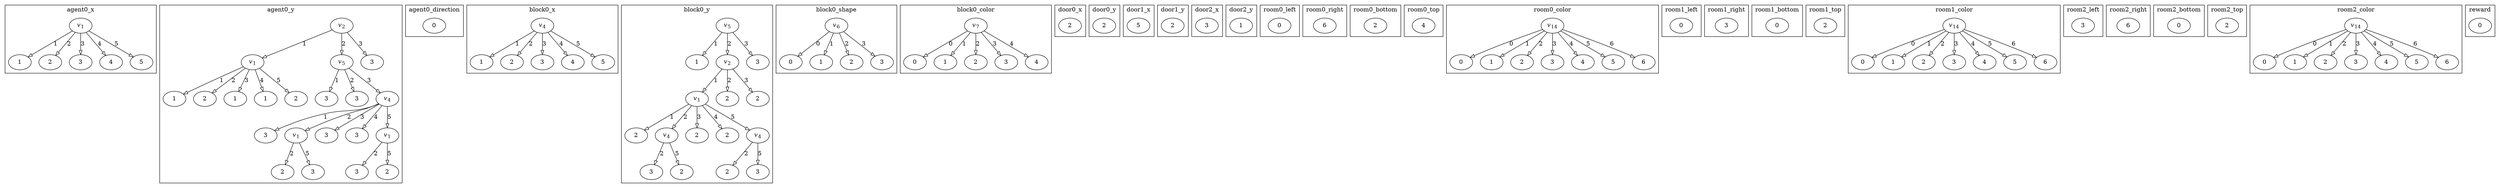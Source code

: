 digraph {
edge [arrowhead=empty]

subgraph cluster_agent0_x {
label="agent0_x"
agent0_x_n0 [label=<<i>v</i><sub>1</sub>>]
agent0_x_n0 -> agent0_x_n1 [label=<1>]
agent0_x_n1 [label="1"]
agent0_x_n0 -> agent0_x_n2 [label=<2>]
agent0_x_n2 [label="2"]
agent0_x_n0 -> agent0_x_n3 [label=<3>]
agent0_x_n3 [label="3"]
agent0_x_n0 -> agent0_x_n4 [label=<4>]
agent0_x_n4 [label="4"]
agent0_x_n0 -> agent0_x_n5 [label=<5>]
agent0_x_n5 [label="5"]
}

subgraph cluster_agent0_y {
label="agent0_y"
agent0_y_n0 [label=<<i>v</i><sub>2</sub>>]
agent0_y_n0 -> agent0_y_n1 [label=<1>]
agent0_y_n1 [label=<<i>v</i><sub>1</sub>>]
agent0_y_n1 -> agent0_y_n2 [label=<1>]
agent0_y_n2 [label="1"]
agent0_y_n1 -> agent0_y_n3 [label=<2>]
agent0_y_n3 [label="2"]
agent0_y_n1 -> agent0_y_n4 [label=<3>]
agent0_y_n4 [label="1"]
agent0_y_n1 -> agent0_y_n5 [label=<4>]
agent0_y_n5 [label="1"]
agent0_y_n1 -> agent0_y_n6 [label=<5>]
agent0_y_n6 [label="2"]
agent0_y_n0 -> agent0_y_n7 [label=<2>]
agent0_y_n7 [label=<<i>v</i><sub>5</sub>>]
agent0_y_n7 -> agent0_y_n8 [label=<1>]
agent0_y_n8 [label="3"]
agent0_y_n7 -> agent0_y_n9 [label=<2>]
agent0_y_n9 [label="3"]
agent0_y_n7 -> agent0_y_n10 [label=<3>]
agent0_y_n10 [label=<<i>v</i><sub>4</sub>>]
agent0_y_n10 -> agent0_y_n11 [label=<1>]
agent0_y_n11 [label="3"]
agent0_y_n10 -> agent0_y_n12 [label=<2>]
agent0_y_n12 [label=<<i>v</i><sub>1</sub>>]
agent0_y_n12 -> agent0_y_n13 [label=<2>]
agent0_y_n13 [label="2"]
agent0_y_n12 -> agent0_y_n14 [label=<5>]
agent0_y_n14 [label="3"]
agent0_y_n10 -> agent0_y_n15 [label=<3>]
agent0_y_n15 [label="3"]
agent0_y_n10 -> agent0_y_n16 [label=<4>]
agent0_y_n16 [label="3"]
agent0_y_n10 -> agent0_y_n17 [label=<5>]
agent0_y_n17 [label=<<i>v</i><sub>1</sub>>]
agent0_y_n17 -> agent0_y_n18 [label=<2>]
agent0_y_n18 [label="3"]
agent0_y_n17 -> agent0_y_n19 [label=<5>]
agent0_y_n19 [label="2"]
agent0_y_n0 -> agent0_y_n20 [label=<3>]
agent0_y_n20 [label="3"]
}

subgraph cluster_agent0_direction {
label="agent0_direction"
agent0_direction_n0 [label="0"]
}

subgraph cluster_block0_x {
label="block0_x"
block0_x_n0 [label=<<i>v</i><sub>4</sub>>]
block0_x_n0 -> block0_x_n1 [label=<1>]
block0_x_n1 [label="1"]
block0_x_n0 -> block0_x_n2 [label=<2>]
block0_x_n2 [label="2"]
block0_x_n0 -> block0_x_n3 [label=<3>]
block0_x_n3 [label="3"]
block0_x_n0 -> block0_x_n4 [label=<4>]
block0_x_n4 [label="4"]
block0_x_n0 -> block0_x_n5 [label=<5>]
block0_x_n5 [label="5"]
}

subgraph cluster_block0_y {
label="block0_y"
block0_y_n0 [label=<<i>v</i><sub>5</sub>>]
block0_y_n0 -> block0_y_n1 [label=<1>]
block0_y_n1 [label="1"]
block0_y_n0 -> block0_y_n2 [label=<2>]
block0_y_n2 [label=<<i>v</i><sub>2</sub>>]
block0_y_n2 -> block0_y_n3 [label=<1>]
block0_y_n3 [label=<<i>v</i><sub>1</sub>>]
block0_y_n3 -> block0_y_n4 [label=<1>]
block0_y_n4 [label="2"]
block0_y_n3 -> block0_y_n5 [label=<2>]
block0_y_n5 [label=<<i>v</i><sub>4</sub>>]
block0_y_n5 -> block0_y_n6 [label=<2>]
block0_y_n6 [label="3"]
block0_y_n5 -> block0_y_n7 [label=<5>]
block0_y_n7 [label="2"]
block0_y_n3 -> block0_y_n8 [label=<3>]
block0_y_n8 [label="2"]
block0_y_n3 -> block0_y_n9 [label=<4>]
block0_y_n9 [label="2"]
block0_y_n3 -> block0_y_n10 [label=<5>]
block0_y_n10 [label=<<i>v</i><sub>4</sub>>]
block0_y_n10 -> block0_y_n11 [label=<2>]
block0_y_n11 [label="2"]
block0_y_n10 -> block0_y_n12 [label=<5>]
block0_y_n12 [label="3"]
block0_y_n2 -> block0_y_n13 [label=<2>]
block0_y_n13 [label="2"]
block0_y_n2 -> block0_y_n14 [label=<3>]
block0_y_n14 [label="2"]
block0_y_n0 -> block0_y_n15 [label=<3>]
block0_y_n15 [label="3"]
}

subgraph cluster_block0_shape {
label="block0_shape"
block0_shape_n0 [label=<<i>v</i><sub>6</sub>>]
block0_shape_n0 -> block0_shape_n1 [label=<0>]
block0_shape_n1 [label="0"]
block0_shape_n0 -> block0_shape_n2 [label=<1>]
block0_shape_n2 [label="1"]
block0_shape_n0 -> block0_shape_n3 [label=<2>]
block0_shape_n3 [label="2"]
block0_shape_n0 -> block0_shape_n4 [label=<3>]
block0_shape_n4 [label="3"]
}

subgraph cluster_block0_color {
label="block0_color"
block0_color_n0 [label=<<i>v</i><sub>7</sub>>]
block0_color_n0 -> block0_color_n1 [label=<0>]
block0_color_n1 [label="0"]
block0_color_n0 -> block0_color_n2 [label=<1>]
block0_color_n2 [label="1"]
block0_color_n0 -> block0_color_n3 [label=<2>]
block0_color_n3 [label="2"]
block0_color_n0 -> block0_color_n4 [label=<3>]
block0_color_n4 [label="3"]
block0_color_n0 -> block0_color_n5 [label=<4>]
block0_color_n5 [label="4"]
}

subgraph cluster_door0_x {
label="door0_x"
door0_x_n0 [label="2"]
}

subgraph cluster_door0_y {
label="door0_y"
door0_y_n0 [label="2"]
}

subgraph cluster_door1_x {
label="door1_x"
door1_x_n0 [label="5"]
}

subgraph cluster_door1_y {
label="door1_y"
door1_y_n0 [label="2"]
}

subgraph cluster_door2_x {
label="door2_x"
door2_x_n0 [label="3"]
}

subgraph cluster_door2_y {
label="door2_y"
door2_y_n0 [label="1"]
}

subgraph cluster_room0_left {
label="room0_left"
room0_left_n0 [label="0"]
}

subgraph cluster_room0_right {
label="room0_right"
room0_right_n0 [label="6"]
}

subgraph cluster_room0_bottom {
label="room0_bottom"
room0_bottom_n0 [label="2"]
}

subgraph cluster_room0_top {
label="room0_top"
room0_top_n0 [label="4"]
}

subgraph cluster_room0_color {
label="room0_color"
room0_color_n0 [label=<<i>v</i><sub>14</sub>>]
room0_color_n0 -> room0_color_n1 [label=<0>]
room0_color_n1 [label="0"]
room0_color_n0 -> room0_color_n2 [label=<1>]
room0_color_n2 [label="1"]
room0_color_n0 -> room0_color_n3 [label=<2>]
room0_color_n3 [label="2"]
room0_color_n0 -> room0_color_n4 [label=<3>]
room0_color_n4 [label="3"]
room0_color_n0 -> room0_color_n5 [label=<4>]
room0_color_n5 [label="4"]
room0_color_n0 -> room0_color_n6 [label=<5>]
room0_color_n6 [label="5"]
room0_color_n0 -> room0_color_n7 [label=<6>]
room0_color_n7 [label="6"]
}

subgraph cluster_room1_left {
label="room1_left"
room1_left_n0 [label="0"]
}

subgraph cluster_room1_right {
label="room1_right"
room1_right_n0 [label="3"]
}

subgraph cluster_room1_bottom {
label="room1_bottom"
room1_bottom_n0 [label="0"]
}

subgraph cluster_room1_top {
label="room1_top"
room1_top_n0 [label="2"]
}

subgraph cluster_room1_color {
label="room1_color"
room1_color_n0 [label=<<i>v</i><sub>14</sub>>]
room1_color_n0 -> room1_color_n1 [label=<0>]
room1_color_n1 [label="0"]
room1_color_n0 -> room1_color_n2 [label=<1>]
room1_color_n2 [label="1"]
room1_color_n0 -> room1_color_n3 [label=<2>]
room1_color_n3 [label="2"]
room1_color_n0 -> room1_color_n4 [label=<3>]
room1_color_n4 [label="3"]
room1_color_n0 -> room1_color_n5 [label=<4>]
room1_color_n5 [label="4"]
room1_color_n0 -> room1_color_n6 [label=<5>]
room1_color_n6 [label="5"]
room1_color_n0 -> room1_color_n7 [label=<6>]
room1_color_n7 [label="6"]
}

subgraph cluster_room2_left {
label="room2_left"
room2_left_n0 [label="3"]
}

subgraph cluster_room2_right {
label="room2_right"
room2_right_n0 [label="6"]
}

subgraph cluster_room2_bottom {
label="room2_bottom"
room2_bottom_n0 [label="0"]
}

subgraph cluster_room2_top {
label="room2_top"
room2_top_n0 [label="2"]
}

subgraph cluster_room2_color {
label="room2_color"
room2_color_n0 [label=<<i>v</i><sub>14</sub>>]
room2_color_n0 -> room2_color_n1 [label=<0>]
room2_color_n1 [label="0"]
room2_color_n0 -> room2_color_n2 [label=<1>]
room2_color_n2 [label="1"]
room2_color_n0 -> room2_color_n3 [label=<2>]
room2_color_n3 [label="2"]
room2_color_n0 -> room2_color_n4 [label=<3>]
room2_color_n4 [label="3"]
room2_color_n0 -> room2_color_n5 [label=<4>]
room2_color_n5 [label="4"]
room2_color_n0 -> room2_color_n6 [label=<5>]
room2_color_n6 [label="5"]
room2_color_n0 -> room2_color_n7 [label=<6>]
room2_color_n7 [label="6"]
}

subgraph cluster_reward {
label="reward"
reward_n0 [label="0"]
}
}
